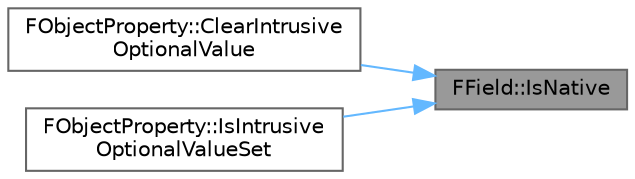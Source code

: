digraph "FField::IsNative"
{
 // INTERACTIVE_SVG=YES
 // LATEX_PDF_SIZE
  bgcolor="transparent";
  edge [fontname=Helvetica,fontsize=10,labelfontname=Helvetica,labelfontsize=10];
  node [fontname=Helvetica,fontsize=10,shape=box,height=0.2,width=0.4];
  rankdir="RL";
  Node1 [id="Node000001",label="FField::IsNative",height=0.2,width=0.4,color="gray40", fillcolor="grey60", style="filled", fontcolor="black",tooltip=" "];
  Node1 -> Node2 [id="edge1_Node000001_Node000002",dir="back",color="steelblue1",style="solid",tooltip=" "];
  Node2 [id="Node000002",label="FObjectProperty::ClearIntrusive\lOptionalValue",height=0.2,width=0.4,color="grey40", fillcolor="white", style="filled",URL="$df/df7/classFObjectProperty.html#afa25ee32220c9af032b29883d58c35e4",tooltip="Set the value to it's special unset state."];
  Node1 -> Node3 [id="edge2_Node000001_Node000003",dir="back",color="steelblue1",style="solid",tooltip=" "];
  Node3 [id="Node000003",label="FObjectProperty::IsIntrusive\lOptionalValueSet",height=0.2,width=0.4,color="grey40", fillcolor="white", style="filled",URL="$df/df7/classFObjectProperty.html#a2a69ee962f2a314bf8559604f1a5457e",tooltip="Returns whether an optional value of this inner type is unset."];
}
